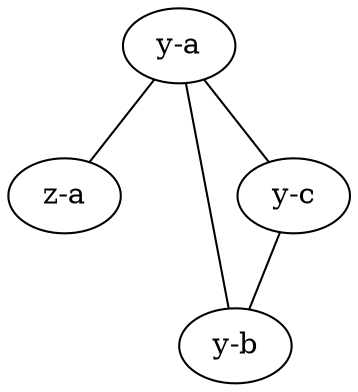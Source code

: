 graph isrepresentation {

  vza[label="z-a"]  
  vya[label="y-a"]
  vyb[label="y-b"]
  vyc[label="y-c"]
  
  vya -- vyb;
  vya -- vyc;
  vyc -- vyb;
  vya -- vza;
  
}

